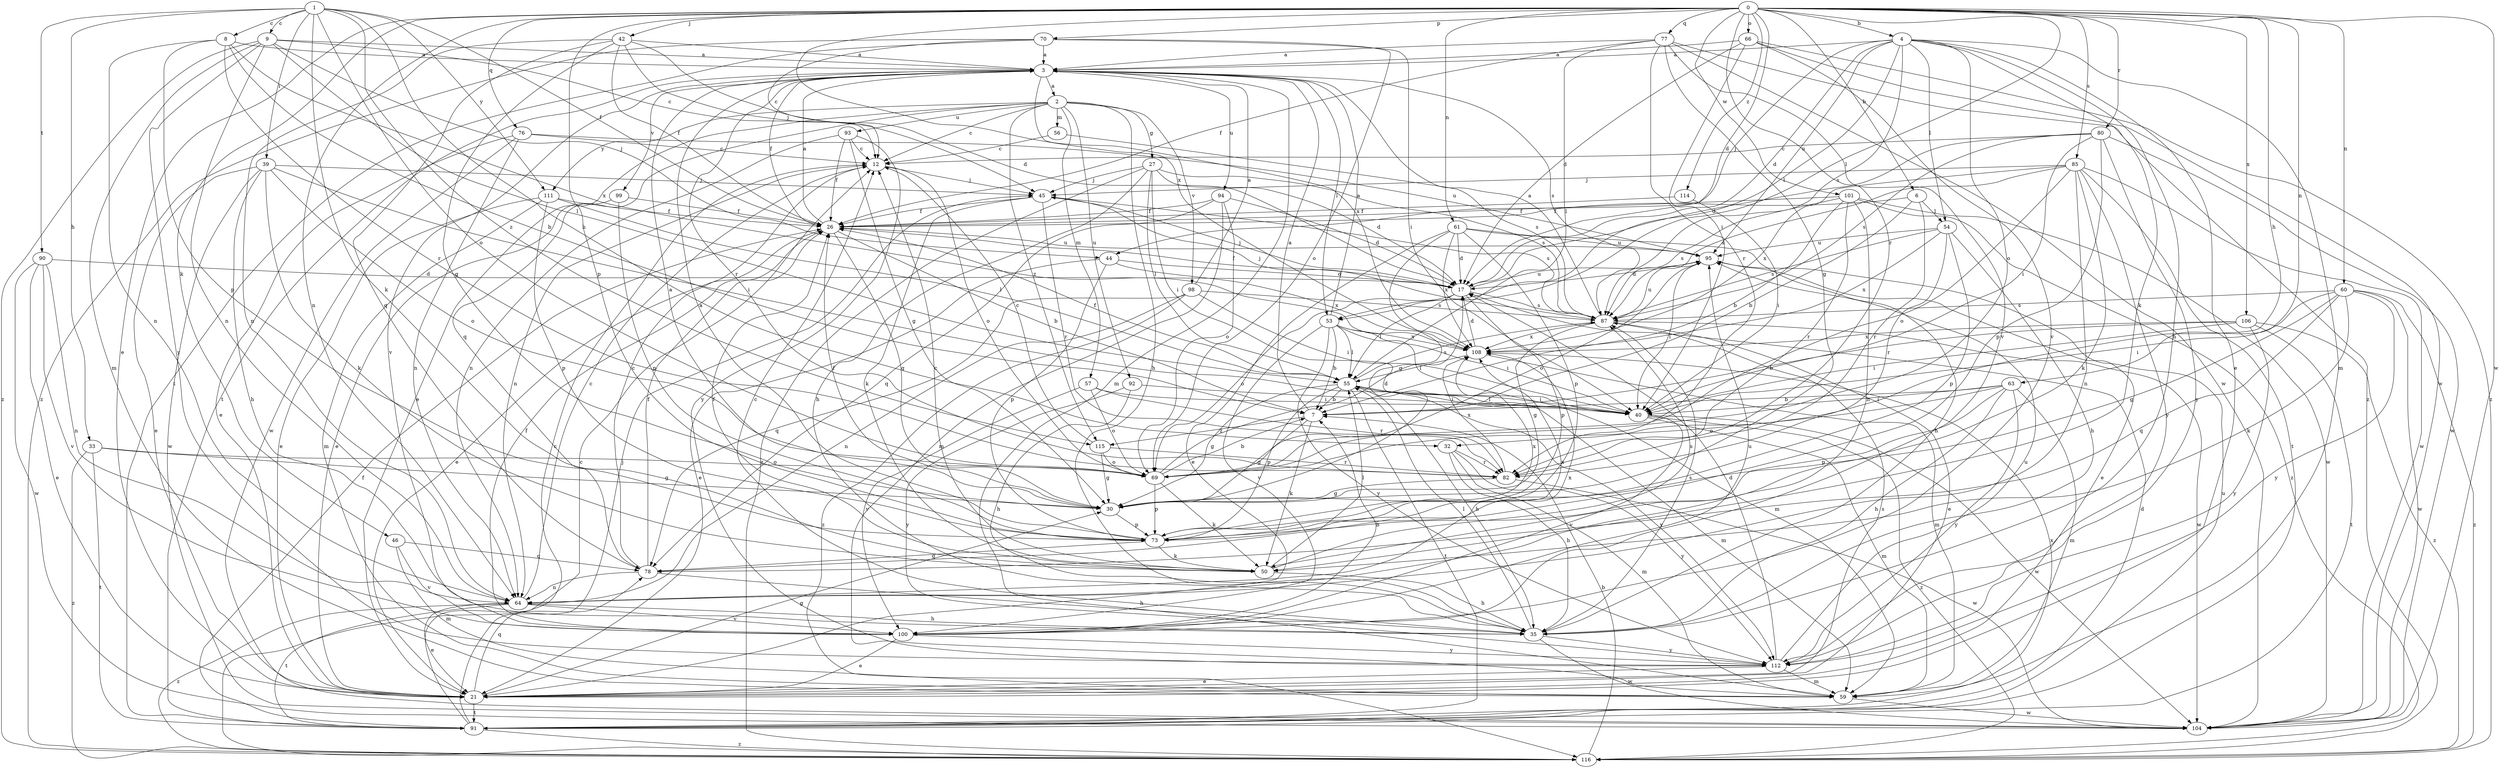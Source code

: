 strict digraph  {
0;
1;
2;
3;
4;
6;
7;
8;
9;
12;
17;
21;
26;
27;
30;
32;
33;
35;
39;
40;
42;
44;
45;
46;
50;
53;
54;
55;
56;
57;
59;
60;
61;
63;
64;
66;
69;
70;
73;
76;
77;
78;
80;
82;
85;
87;
90;
91;
92;
93;
94;
95;
98;
99;
100;
101;
104;
106;
108;
111;
112;
114;
115;
116;
0 -> 4  [label=b];
0 -> 6  [label=b];
0 -> 17  [label=d];
0 -> 21  [label=e];
0 -> 32  [label=h];
0 -> 42  [label=j];
0 -> 46  [label=k];
0 -> 53  [label=l];
0 -> 60  [label=n];
0 -> 61  [label=n];
0 -> 63  [label=n];
0 -> 64  [label=n];
0 -> 66  [label=o];
0 -> 70  [label=p];
0 -> 73  [label=p];
0 -> 76  [label=q];
0 -> 77  [label=q];
0 -> 80  [label=r];
0 -> 82  [label=r];
0 -> 85  [label=s];
0 -> 101  [label=w];
0 -> 104  [label=w];
0 -> 106  [label=x];
0 -> 108  [label=x];
0 -> 114  [label=z];
1 -> 8  [label=c];
1 -> 9  [label=c];
1 -> 26  [label=f];
1 -> 32  [label=h];
1 -> 33  [label=h];
1 -> 39  [label=i];
1 -> 50  [label=k];
1 -> 69  [label=o];
1 -> 90  [label=t];
1 -> 111  [label=y];
1 -> 115  [label=z];
2 -> 12  [label=c];
2 -> 21  [label=e];
2 -> 27  [label=g];
2 -> 35  [label=h];
2 -> 56  [label=m];
2 -> 57  [label=m];
2 -> 78  [label=q];
2 -> 92  [label=u];
2 -> 93  [label=u];
2 -> 98  [label=v];
2 -> 111  [label=y];
2 -> 115  [label=z];
3 -> 2  [label=a];
3 -> 26  [label=f];
3 -> 53  [label=l];
3 -> 59  [label=m];
3 -> 82  [label=r];
3 -> 87  [label=s];
3 -> 91  [label=t];
3 -> 94  [label=u];
3 -> 99  [label=v];
3 -> 100  [label=v];
3 -> 108  [label=x];
4 -> 3  [label=a];
4 -> 17  [label=d];
4 -> 21  [label=e];
4 -> 35  [label=h];
4 -> 44  [label=j];
4 -> 50  [label=k];
4 -> 53  [label=l];
4 -> 54  [label=l];
4 -> 59  [label=m];
4 -> 69  [label=o];
4 -> 87  [label=s];
4 -> 95  [label=u];
6 -> 7  [label=b];
6 -> 26  [label=f];
6 -> 54  [label=l];
6 -> 82  [label=r];
7 -> 3  [label=a];
7 -> 30  [label=g];
7 -> 50  [label=k];
7 -> 115  [label=z];
8 -> 3  [label=a];
8 -> 7  [label=b];
8 -> 64  [label=n];
8 -> 73  [label=p];
8 -> 82  [label=r];
8 -> 108  [label=x];
9 -> 3  [label=a];
9 -> 12  [label=c];
9 -> 44  [label=j];
9 -> 55  [label=l];
9 -> 59  [label=m];
9 -> 64  [label=n];
9 -> 112  [label=y];
9 -> 116  [label=z];
12 -> 45  [label=j];
12 -> 64  [label=n];
12 -> 69  [label=o];
17 -> 26  [label=f];
17 -> 45  [label=j];
17 -> 55  [label=l];
17 -> 69  [label=o];
17 -> 73  [label=p];
17 -> 87  [label=s];
17 -> 95  [label=u];
21 -> 30  [label=g];
21 -> 78  [label=q];
21 -> 87  [label=s];
21 -> 91  [label=t];
26 -> 3  [label=a];
26 -> 7  [label=b];
26 -> 21  [label=e];
26 -> 30  [label=g];
26 -> 95  [label=u];
27 -> 17  [label=d];
27 -> 35  [label=h];
27 -> 40  [label=i];
27 -> 45  [label=j];
27 -> 55  [label=l];
27 -> 87  [label=s];
27 -> 116  [label=z];
30 -> 3  [label=a];
30 -> 26  [label=f];
30 -> 73  [label=p];
32 -> 35  [label=h];
32 -> 59  [label=m];
32 -> 82  [label=r];
32 -> 112  [label=y];
33 -> 30  [label=g];
33 -> 69  [label=o];
33 -> 91  [label=t];
33 -> 116  [label=z];
35 -> 12  [label=c];
35 -> 55  [label=l];
35 -> 87  [label=s];
35 -> 104  [label=w];
35 -> 112  [label=y];
39 -> 21  [label=e];
39 -> 35  [label=h];
39 -> 40  [label=i];
39 -> 45  [label=j];
39 -> 50  [label=k];
39 -> 69  [label=o];
39 -> 104  [label=w];
40 -> 55  [label=l];
40 -> 59  [label=m];
40 -> 100  [label=v];
40 -> 104  [label=w];
40 -> 116  [label=z];
42 -> 3  [label=a];
42 -> 17  [label=d];
42 -> 26  [label=f];
42 -> 30  [label=g];
42 -> 45  [label=j];
42 -> 64  [label=n];
42 -> 78  [label=q];
44 -> 17  [label=d];
44 -> 21  [label=e];
44 -> 73  [label=p];
44 -> 108  [label=x];
45 -> 26  [label=f];
45 -> 50  [label=k];
45 -> 82  [label=r];
45 -> 87  [label=s];
46 -> 59  [label=m];
46 -> 78  [label=q];
46 -> 100  [label=v];
50 -> 12  [label=c];
50 -> 26  [label=f];
50 -> 35  [label=h];
50 -> 55  [label=l];
50 -> 87  [label=s];
53 -> 3  [label=a];
53 -> 7  [label=b];
53 -> 40  [label=i];
53 -> 55  [label=l];
53 -> 59  [label=m];
53 -> 100  [label=v];
53 -> 108  [label=x];
53 -> 112  [label=y];
54 -> 35  [label=h];
54 -> 73  [label=p];
54 -> 82  [label=r];
54 -> 87  [label=s];
54 -> 95  [label=u];
54 -> 108  [label=x];
55 -> 7  [label=b];
55 -> 26  [label=f];
55 -> 30  [label=g];
55 -> 35  [label=h];
55 -> 40  [label=i];
55 -> 59  [label=m];
55 -> 73  [label=p];
55 -> 87  [label=s];
55 -> 91  [label=t];
55 -> 112  [label=y];
56 -> 12  [label=c];
56 -> 87  [label=s];
57 -> 40  [label=i];
57 -> 69  [label=o];
57 -> 82  [label=r];
57 -> 100  [label=v];
59 -> 104  [label=w];
60 -> 30  [label=g];
60 -> 40  [label=i];
60 -> 50  [label=k];
60 -> 78  [label=q];
60 -> 87  [label=s];
60 -> 104  [label=w];
60 -> 112  [label=y];
60 -> 116  [label=z];
61 -> 17  [label=d];
61 -> 21  [label=e];
61 -> 30  [label=g];
61 -> 35  [label=h];
61 -> 73  [label=p];
61 -> 95  [label=u];
61 -> 108  [label=x];
63 -> 7  [label=b];
63 -> 35  [label=h];
63 -> 40  [label=i];
63 -> 59  [label=m];
63 -> 69  [label=o];
63 -> 73  [label=p];
63 -> 112  [label=y];
64 -> 12  [label=c];
64 -> 21  [label=e];
64 -> 35  [label=h];
64 -> 91  [label=t];
64 -> 100  [label=v];
64 -> 108  [label=x];
64 -> 116  [label=z];
66 -> 3  [label=a];
66 -> 17  [label=d];
66 -> 40  [label=i];
66 -> 100  [label=v];
66 -> 104  [label=w];
66 -> 116  [label=z];
69 -> 7  [label=b];
69 -> 17  [label=d];
69 -> 50  [label=k];
69 -> 73  [label=p];
70 -> 3  [label=a];
70 -> 12  [label=c];
70 -> 40  [label=i];
70 -> 69  [label=o];
70 -> 91  [label=t];
70 -> 116  [label=z];
73 -> 3  [label=a];
73 -> 50  [label=k];
73 -> 78  [label=q];
73 -> 108  [label=x];
76 -> 12  [label=c];
76 -> 21  [label=e];
76 -> 64  [label=n];
76 -> 95  [label=u];
76 -> 104  [label=w];
77 -> 3  [label=a];
77 -> 26  [label=f];
77 -> 30  [label=g];
77 -> 55  [label=l];
77 -> 82  [label=r];
77 -> 100  [label=v];
77 -> 104  [label=w];
77 -> 116  [label=z];
78 -> 12  [label=c];
78 -> 26  [label=f];
78 -> 35  [label=h];
78 -> 64  [label=n];
78 -> 108  [label=x];
80 -> 12  [label=c];
80 -> 17  [label=d];
80 -> 40  [label=i];
80 -> 73  [label=p];
80 -> 87  [label=s];
80 -> 104  [label=w];
80 -> 112  [label=y];
82 -> 30  [label=g];
82 -> 104  [label=w];
82 -> 108  [label=x];
85 -> 45  [label=j];
85 -> 50  [label=k];
85 -> 64  [label=n];
85 -> 69  [label=o];
85 -> 87  [label=s];
85 -> 91  [label=t];
85 -> 104  [label=w];
85 -> 108  [label=x];
85 -> 112  [label=y];
87 -> 3  [label=a];
87 -> 21  [label=e];
87 -> 30  [label=g];
87 -> 45  [label=j];
87 -> 95  [label=u];
87 -> 104  [label=w];
87 -> 108  [label=x];
90 -> 17  [label=d];
90 -> 21  [label=e];
90 -> 64  [label=n];
90 -> 100  [label=v];
90 -> 104  [label=w];
91 -> 12  [label=c];
91 -> 17  [label=d];
91 -> 26  [label=f];
91 -> 45  [label=j];
91 -> 95  [label=u];
91 -> 108  [label=x];
91 -> 116  [label=z];
92 -> 35  [label=h];
92 -> 40  [label=i];
92 -> 112  [label=y];
93 -> 12  [label=c];
93 -> 26  [label=f];
93 -> 30  [label=g];
93 -> 64  [label=n];
93 -> 112  [label=y];
94 -> 17  [label=d];
94 -> 26  [label=f];
94 -> 59  [label=m];
94 -> 69  [label=o];
94 -> 78  [label=q];
95 -> 17  [label=d];
95 -> 21  [label=e];
95 -> 40  [label=i];
95 -> 69  [label=o];
98 -> 3  [label=a];
98 -> 40  [label=i];
98 -> 64  [label=n];
98 -> 78  [label=q];
98 -> 87  [label=s];
98 -> 116  [label=z];
99 -> 21  [label=e];
99 -> 26  [label=f];
99 -> 73  [label=p];
100 -> 7  [label=b];
100 -> 21  [label=e];
100 -> 26  [label=f];
100 -> 95  [label=u];
100 -> 112  [label=y];
101 -> 7  [label=b];
101 -> 26  [label=f];
101 -> 64  [label=n];
101 -> 82  [label=r];
101 -> 87  [label=s];
101 -> 104  [label=w];
101 -> 116  [label=z];
106 -> 7  [label=b];
106 -> 40  [label=i];
106 -> 91  [label=t];
106 -> 108  [label=x];
106 -> 112  [label=y];
106 -> 116  [label=z];
108 -> 17  [label=d];
108 -> 55  [label=l];
108 -> 59  [label=m];
111 -> 21  [label=e];
111 -> 26  [label=f];
111 -> 55  [label=l];
111 -> 59  [label=m];
111 -> 73  [label=p];
112 -> 17  [label=d];
112 -> 21  [label=e];
112 -> 59  [label=m];
112 -> 95  [label=u];
114 -> 26  [label=f];
114 -> 40  [label=i];
115 -> 12  [label=c];
115 -> 30  [label=g];
115 -> 69  [label=o];
115 -> 82  [label=r];
116 -> 7  [label=b];
116 -> 12  [label=c];
}
